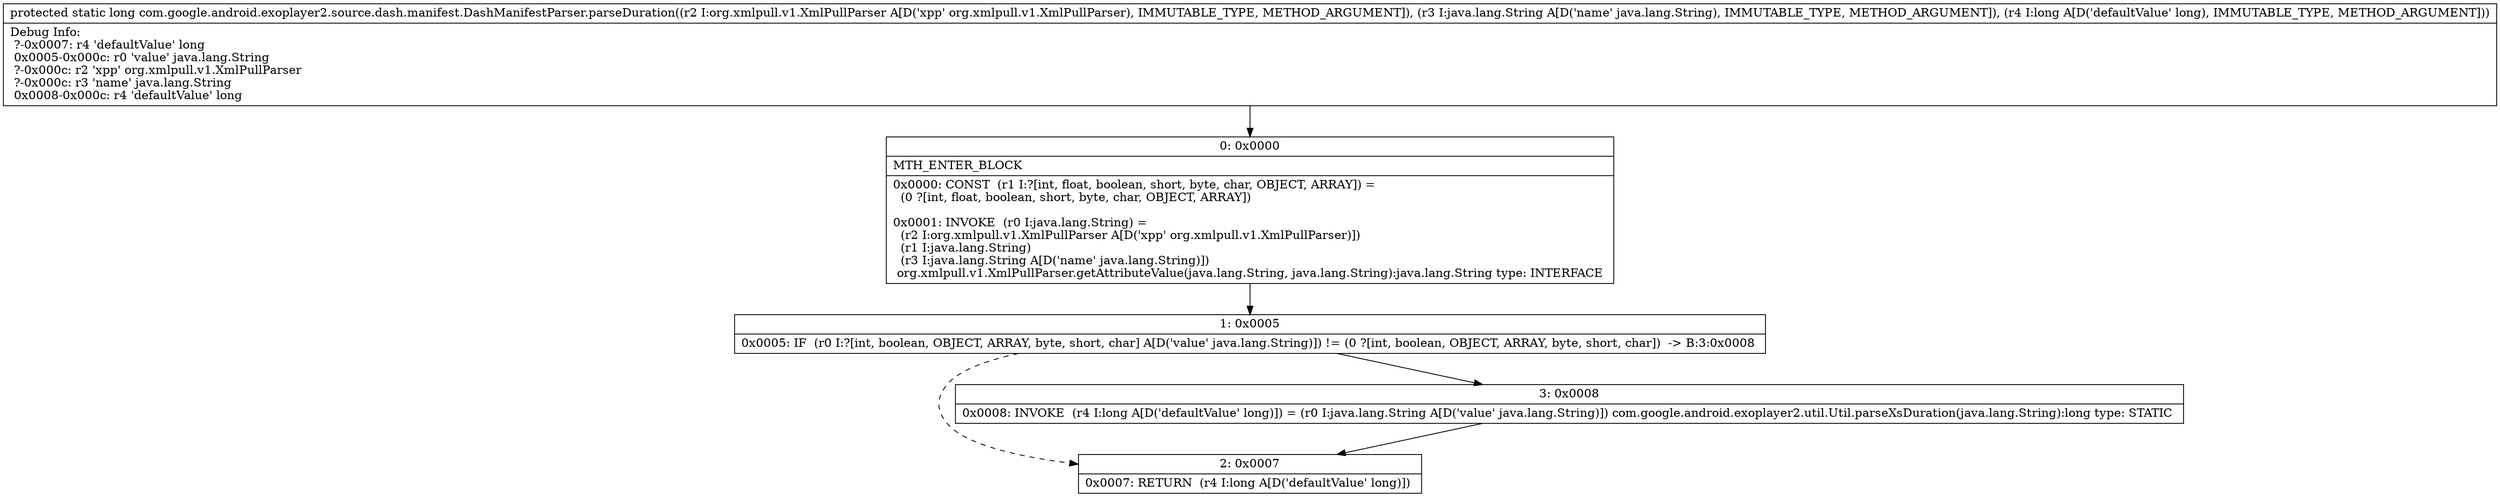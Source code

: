 digraph "CFG forcom.google.android.exoplayer2.source.dash.manifest.DashManifestParser.parseDuration(Lorg\/xmlpull\/v1\/XmlPullParser;Ljava\/lang\/String;J)J" {
Node_0 [shape=record,label="{0\:\ 0x0000|MTH_ENTER_BLOCK\l|0x0000: CONST  (r1 I:?[int, float, boolean, short, byte, char, OBJECT, ARRAY]) = \l  (0 ?[int, float, boolean, short, byte, char, OBJECT, ARRAY])\l \l0x0001: INVOKE  (r0 I:java.lang.String) = \l  (r2 I:org.xmlpull.v1.XmlPullParser A[D('xpp' org.xmlpull.v1.XmlPullParser)])\l  (r1 I:java.lang.String)\l  (r3 I:java.lang.String A[D('name' java.lang.String)])\l org.xmlpull.v1.XmlPullParser.getAttributeValue(java.lang.String, java.lang.String):java.lang.String type: INTERFACE \l}"];
Node_1 [shape=record,label="{1\:\ 0x0005|0x0005: IF  (r0 I:?[int, boolean, OBJECT, ARRAY, byte, short, char] A[D('value' java.lang.String)]) != (0 ?[int, boolean, OBJECT, ARRAY, byte, short, char])  \-\> B:3:0x0008 \l}"];
Node_2 [shape=record,label="{2\:\ 0x0007|0x0007: RETURN  (r4 I:long A[D('defaultValue' long)]) \l}"];
Node_3 [shape=record,label="{3\:\ 0x0008|0x0008: INVOKE  (r4 I:long A[D('defaultValue' long)]) = (r0 I:java.lang.String A[D('value' java.lang.String)]) com.google.android.exoplayer2.util.Util.parseXsDuration(java.lang.String):long type: STATIC \l}"];
MethodNode[shape=record,label="{protected static long com.google.android.exoplayer2.source.dash.manifest.DashManifestParser.parseDuration((r2 I:org.xmlpull.v1.XmlPullParser A[D('xpp' org.xmlpull.v1.XmlPullParser), IMMUTABLE_TYPE, METHOD_ARGUMENT]), (r3 I:java.lang.String A[D('name' java.lang.String), IMMUTABLE_TYPE, METHOD_ARGUMENT]), (r4 I:long A[D('defaultValue' long), IMMUTABLE_TYPE, METHOD_ARGUMENT]))  | Debug Info:\l  ?\-0x0007: r4 'defaultValue' long\l  0x0005\-0x000c: r0 'value' java.lang.String\l  ?\-0x000c: r2 'xpp' org.xmlpull.v1.XmlPullParser\l  ?\-0x000c: r3 'name' java.lang.String\l  0x0008\-0x000c: r4 'defaultValue' long\l}"];
MethodNode -> Node_0;
Node_0 -> Node_1;
Node_1 -> Node_2[style=dashed];
Node_1 -> Node_3;
Node_3 -> Node_2;
}

